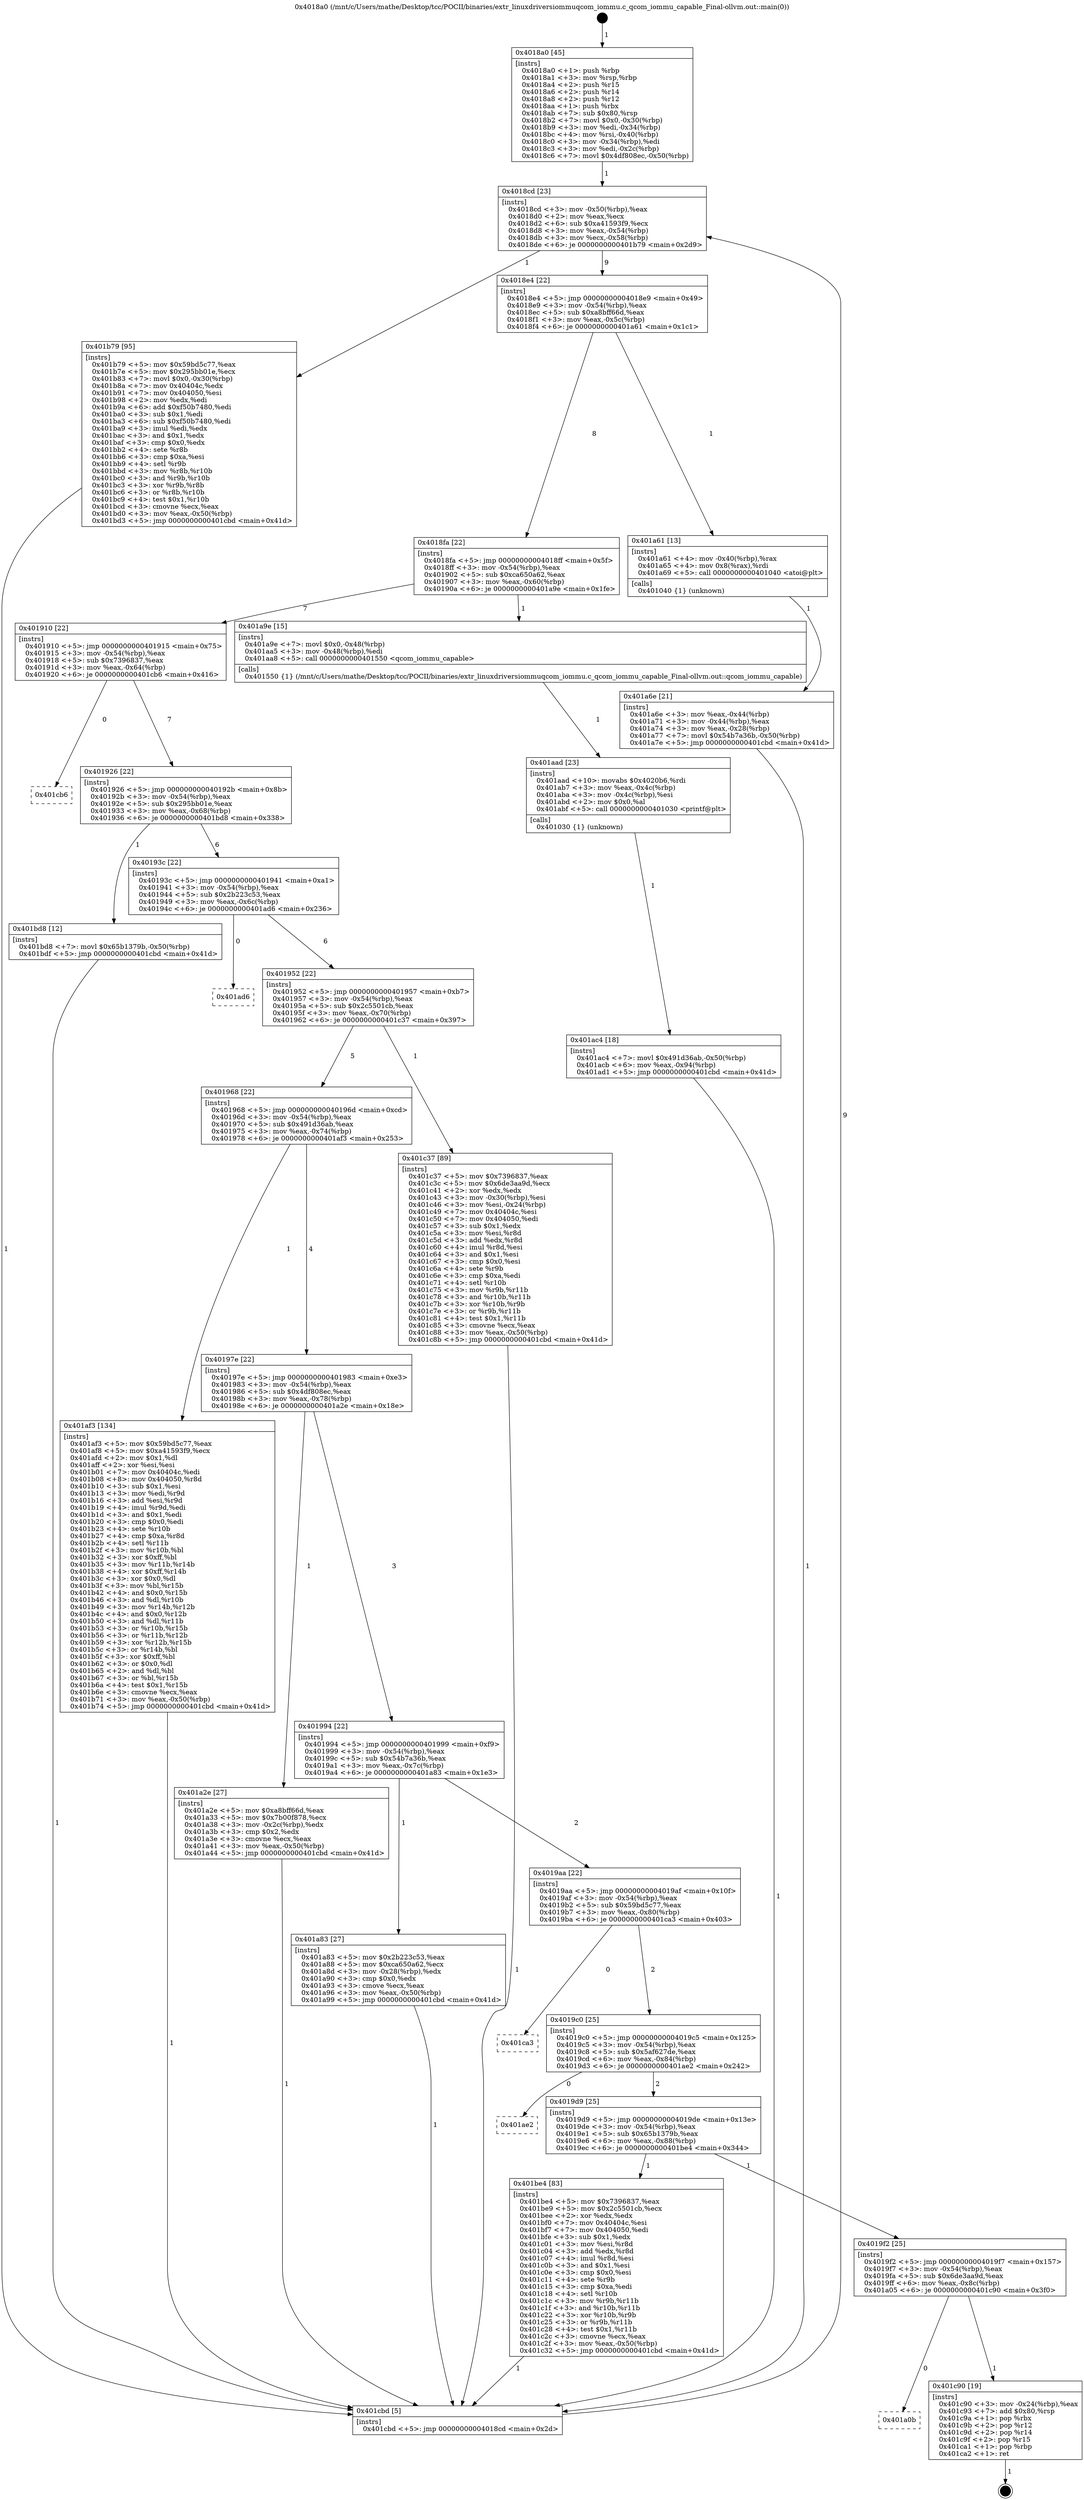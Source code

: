 digraph "0x4018a0" {
  label = "0x4018a0 (/mnt/c/Users/mathe/Desktop/tcc/POCII/binaries/extr_linuxdriversiommuqcom_iommu.c_qcom_iommu_capable_Final-ollvm.out::main(0))"
  labelloc = "t"
  node[shape=record]

  Entry [label="",width=0.3,height=0.3,shape=circle,fillcolor=black,style=filled]
  "0x4018cd" [label="{
     0x4018cd [23]\l
     | [instrs]\l
     &nbsp;&nbsp;0x4018cd \<+3\>: mov -0x50(%rbp),%eax\l
     &nbsp;&nbsp;0x4018d0 \<+2\>: mov %eax,%ecx\l
     &nbsp;&nbsp;0x4018d2 \<+6\>: sub $0xa41593f9,%ecx\l
     &nbsp;&nbsp;0x4018d8 \<+3\>: mov %eax,-0x54(%rbp)\l
     &nbsp;&nbsp;0x4018db \<+3\>: mov %ecx,-0x58(%rbp)\l
     &nbsp;&nbsp;0x4018de \<+6\>: je 0000000000401b79 \<main+0x2d9\>\l
  }"]
  "0x401b79" [label="{
     0x401b79 [95]\l
     | [instrs]\l
     &nbsp;&nbsp;0x401b79 \<+5\>: mov $0x59bd5c77,%eax\l
     &nbsp;&nbsp;0x401b7e \<+5\>: mov $0x295bb01e,%ecx\l
     &nbsp;&nbsp;0x401b83 \<+7\>: movl $0x0,-0x30(%rbp)\l
     &nbsp;&nbsp;0x401b8a \<+7\>: mov 0x40404c,%edx\l
     &nbsp;&nbsp;0x401b91 \<+7\>: mov 0x404050,%esi\l
     &nbsp;&nbsp;0x401b98 \<+2\>: mov %edx,%edi\l
     &nbsp;&nbsp;0x401b9a \<+6\>: add $0xf50b7480,%edi\l
     &nbsp;&nbsp;0x401ba0 \<+3\>: sub $0x1,%edi\l
     &nbsp;&nbsp;0x401ba3 \<+6\>: sub $0xf50b7480,%edi\l
     &nbsp;&nbsp;0x401ba9 \<+3\>: imul %edi,%edx\l
     &nbsp;&nbsp;0x401bac \<+3\>: and $0x1,%edx\l
     &nbsp;&nbsp;0x401baf \<+3\>: cmp $0x0,%edx\l
     &nbsp;&nbsp;0x401bb2 \<+4\>: sete %r8b\l
     &nbsp;&nbsp;0x401bb6 \<+3\>: cmp $0xa,%esi\l
     &nbsp;&nbsp;0x401bb9 \<+4\>: setl %r9b\l
     &nbsp;&nbsp;0x401bbd \<+3\>: mov %r8b,%r10b\l
     &nbsp;&nbsp;0x401bc0 \<+3\>: and %r9b,%r10b\l
     &nbsp;&nbsp;0x401bc3 \<+3\>: xor %r9b,%r8b\l
     &nbsp;&nbsp;0x401bc6 \<+3\>: or %r8b,%r10b\l
     &nbsp;&nbsp;0x401bc9 \<+4\>: test $0x1,%r10b\l
     &nbsp;&nbsp;0x401bcd \<+3\>: cmovne %ecx,%eax\l
     &nbsp;&nbsp;0x401bd0 \<+3\>: mov %eax,-0x50(%rbp)\l
     &nbsp;&nbsp;0x401bd3 \<+5\>: jmp 0000000000401cbd \<main+0x41d\>\l
  }"]
  "0x4018e4" [label="{
     0x4018e4 [22]\l
     | [instrs]\l
     &nbsp;&nbsp;0x4018e4 \<+5\>: jmp 00000000004018e9 \<main+0x49\>\l
     &nbsp;&nbsp;0x4018e9 \<+3\>: mov -0x54(%rbp),%eax\l
     &nbsp;&nbsp;0x4018ec \<+5\>: sub $0xa8bff66d,%eax\l
     &nbsp;&nbsp;0x4018f1 \<+3\>: mov %eax,-0x5c(%rbp)\l
     &nbsp;&nbsp;0x4018f4 \<+6\>: je 0000000000401a61 \<main+0x1c1\>\l
  }"]
  Exit [label="",width=0.3,height=0.3,shape=circle,fillcolor=black,style=filled,peripheries=2]
  "0x401a61" [label="{
     0x401a61 [13]\l
     | [instrs]\l
     &nbsp;&nbsp;0x401a61 \<+4\>: mov -0x40(%rbp),%rax\l
     &nbsp;&nbsp;0x401a65 \<+4\>: mov 0x8(%rax),%rdi\l
     &nbsp;&nbsp;0x401a69 \<+5\>: call 0000000000401040 \<atoi@plt\>\l
     | [calls]\l
     &nbsp;&nbsp;0x401040 \{1\} (unknown)\l
  }"]
  "0x4018fa" [label="{
     0x4018fa [22]\l
     | [instrs]\l
     &nbsp;&nbsp;0x4018fa \<+5\>: jmp 00000000004018ff \<main+0x5f\>\l
     &nbsp;&nbsp;0x4018ff \<+3\>: mov -0x54(%rbp),%eax\l
     &nbsp;&nbsp;0x401902 \<+5\>: sub $0xca650a62,%eax\l
     &nbsp;&nbsp;0x401907 \<+3\>: mov %eax,-0x60(%rbp)\l
     &nbsp;&nbsp;0x40190a \<+6\>: je 0000000000401a9e \<main+0x1fe\>\l
  }"]
  "0x401a0b" [label="{
     0x401a0b\l
  }", style=dashed]
  "0x401a9e" [label="{
     0x401a9e [15]\l
     | [instrs]\l
     &nbsp;&nbsp;0x401a9e \<+7\>: movl $0x0,-0x48(%rbp)\l
     &nbsp;&nbsp;0x401aa5 \<+3\>: mov -0x48(%rbp),%edi\l
     &nbsp;&nbsp;0x401aa8 \<+5\>: call 0000000000401550 \<qcom_iommu_capable\>\l
     | [calls]\l
     &nbsp;&nbsp;0x401550 \{1\} (/mnt/c/Users/mathe/Desktop/tcc/POCII/binaries/extr_linuxdriversiommuqcom_iommu.c_qcom_iommu_capable_Final-ollvm.out::qcom_iommu_capable)\l
  }"]
  "0x401910" [label="{
     0x401910 [22]\l
     | [instrs]\l
     &nbsp;&nbsp;0x401910 \<+5\>: jmp 0000000000401915 \<main+0x75\>\l
     &nbsp;&nbsp;0x401915 \<+3\>: mov -0x54(%rbp),%eax\l
     &nbsp;&nbsp;0x401918 \<+5\>: sub $0x7396837,%eax\l
     &nbsp;&nbsp;0x40191d \<+3\>: mov %eax,-0x64(%rbp)\l
     &nbsp;&nbsp;0x401920 \<+6\>: je 0000000000401cb6 \<main+0x416\>\l
  }"]
  "0x401c90" [label="{
     0x401c90 [19]\l
     | [instrs]\l
     &nbsp;&nbsp;0x401c90 \<+3\>: mov -0x24(%rbp),%eax\l
     &nbsp;&nbsp;0x401c93 \<+7\>: add $0x80,%rsp\l
     &nbsp;&nbsp;0x401c9a \<+1\>: pop %rbx\l
     &nbsp;&nbsp;0x401c9b \<+2\>: pop %r12\l
     &nbsp;&nbsp;0x401c9d \<+2\>: pop %r14\l
     &nbsp;&nbsp;0x401c9f \<+2\>: pop %r15\l
     &nbsp;&nbsp;0x401ca1 \<+1\>: pop %rbp\l
     &nbsp;&nbsp;0x401ca2 \<+1\>: ret\l
  }"]
  "0x401cb6" [label="{
     0x401cb6\l
  }", style=dashed]
  "0x401926" [label="{
     0x401926 [22]\l
     | [instrs]\l
     &nbsp;&nbsp;0x401926 \<+5\>: jmp 000000000040192b \<main+0x8b\>\l
     &nbsp;&nbsp;0x40192b \<+3\>: mov -0x54(%rbp),%eax\l
     &nbsp;&nbsp;0x40192e \<+5\>: sub $0x295bb01e,%eax\l
     &nbsp;&nbsp;0x401933 \<+3\>: mov %eax,-0x68(%rbp)\l
     &nbsp;&nbsp;0x401936 \<+6\>: je 0000000000401bd8 \<main+0x338\>\l
  }"]
  "0x4019f2" [label="{
     0x4019f2 [25]\l
     | [instrs]\l
     &nbsp;&nbsp;0x4019f2 \<+5\>: jmp 00000000004019f7 \<main+0x157\>\l
     &nbsp;&nbsp;0x4019f7 \<+3\>: mov -0x54(%rbp),%eax\l
     &nbsp;&nbsp;0x4019fa \<+5\>: sub $0x6de3aa9d,%eax\l
     &nbsp;&nbsp;0x4019ff \<+6\>: mov %eax,-0x8c(%rbp)\l
     &nbsp;&nbsp;0x401a05 \<+6\>: je 0000000000401c90 \<main+0x3f0\>\l
  }"]
  "0x401bd8" [label="{
     0x401bd8 [12]\l
     | [instrs]\l
     &nbsp;&nbsp;0x401bd8 \<+7\>: movl $0x65b1379b,-0x50(%rbp)\l
     &nbsp;&nbsp;0x401bdf \<+5\>: jmp 0000000000401cbd \<main+0x41d\>\l
  }"]
  "0x40193c" [label="{
     0x40193c [22]\l
     | [instrs]\l
     &nbsp;&nbsp;0x40193c \<+5\>: jmp 0000000000401941 \<main+0xa1\>\l
     &nbsp;&nbsp;0x401941 \<+3\>: mov -0x54(%rbp),%eax\l
     &nbsp;&nbsp;0x401944 \<+5\>: sub $0x2b223c53,%eax\l
     &nbsp;&nbsp;0x401949 \<+3\>: mov %eax,-0x6c(%rbp)\l
     &nbsp;&nbsp;0x40194c \<+6\>: je 0000000000401ad6 \<main+0x236\>\l
  }"]
  "0x401be4" [label="{
     0x401be4 [83]\l
     | [instrs]\l
     &nbsp;&nbsp;0x401be4 \<+5\>: mov $0x7396837,%eax\l
     &nbsp;&nbsp;0x401be9 \<+5\>: mov $0x2c5501cb,%ecx\l
     &nbsp;&nbsp;0x401bee \<+2\>: xor %edx,%edx\l
     &nbsp;&nbsp;0x401bf0 \<+7\>: mov 0x40404c,%esi\l
     &nbsp;&nbsp;0x401bf7 \<+7\>: mov 0x404050,%edi\l
     &nbsp;&nbsp;0x401bfe \<+3\>: sub $0x1,%edx\l
     &nbsp;&nbsp;0x401c01 \<+3\>: mov %esi,%r8d\l
     &nbsp;&nbsp;0x401c04 \<+3\>: add %edx,%r8d\l
     &nbsp;&nbsp;0x401c07 \<+4\>: imul %r8d,%esi\l
     &nbsp;&nbsp;0x401c0b \<+3\>: and $0x1,%esi\l
     &nbsp;&nbsp;0x401c0e \<+3\>: cmp $0x0,%esi\l
     &nbsp;&nbsp;0x401c11 \<+4\>: sete %r9b\l
     &nbsp;&nbsp;0x401c15 \<+3\>: cmp $0xa,%edi\l
     &nbsp;&nbsp;0x401c18 \<+4\>: setl %r10b\l
     &nbsp;&nbsp;0x401c1c \<+3\>: mov %r9b,%r11b\l
     &nbsp;&nbsp;0x401c1f \<+3\>: and %r10b,%r11b\l
     &nbsp;&nbsp;0x401c22 \<+3\>: xor %r10b,%r9b\l
     &nbsp;&nbsp;0x401c25 \<+3\>: or %r9b,%r11b\l
     &nbsp;&nbsp;0x401c28 \<+4\>: test $0x1,%r11b\l
     &nbsp;&nbsp;0x401c2c \<+3\>: cmovne %ecx,%eax\l
     &nbsp;&nbsp;0x401c2f \<+3\>: mov %eax,-0x50(%rbp)\l
     &nbsp;&nbsp;0x401c32 \<+5\>: jmp 0000000000401cbd \<main+0x41d\>\l
  }"]
  "0x401ad6" [label="{
     0x401ad6\l
  }", style=dashed]
  "0x401952" [label="{
     0x401952 [22]\l
     | [instrs]\l
     &nbsp;&nbsp;0x401952 \<+5\>: jmp 0000000000401957 \<main+0xb7\>\l
     &nbsp;&nbsp;0x401957 \<+3\>: mov -0x54(%rbp),%eax\l
     &nbsp;&nbsp;0x40195a \<+5\>: sub $0x2c5501cb,%eax\l
     &nbsp;&nbsp;0x40195f \<+3\>: mov %eax,-0x70(%rbp)\l
     &nbsp;&nbsp;0x401962 \<+6\>: je 0000000000401c37 \<main+0x397\>\l
  }"]
  "0x4019d9" [label="{
     0x4019d9 [25]\l
     | [instrs]\l
     &nbsp;&nbsp;0x4019d9 \<+5\>: jmp 00000000004019de \<main+0x13e\>\l
     &nbsp;&nbsp;0x4019de \<+3\>: mov -0x54(%rbp),%eax\l
     &nbsp;&nbsp;0x4019e1 \<+5\>: sub $0x65b1379b,%eax\l
     &nbsp;&nbsp;0x4019e6 \<+6\>: mov %eax,-0x88(%rbp)\l
     &nbsp;&nbsp;0x4019ec \<+6\>: je 0000000000401be4 \<main+0x344\>\l
  }"]
  "0x401c37" [label="{
     0x401c37 [89]\l
     | [instrs]\l
     &nbsp;&nbsp;0x401c37 \<+5\>: mov $0x7396837,%eax\l
     &nbsp;&nbsp;0x401c3c \<+5\>: mov $0x6de3aa9d,%ecx\l
     &nbsp;&nbsp;0x401c41 \<+2\>: xor %edx,%edx\l
     &nbsp;&nbsp;0x401c43 \<+3\>: mov -0x30(%rbp),%esi\l
     &nbsp;&nbsp;0x401c46 \<+3\>: mov %esi,-0x24(%rbp)\l
     &nbsp;&nbsp;0x401c49 \<+7\>: mov 0x40404c,%esi\l
     &nbsp;&nbsp;0x401c50 \<+7\>: mov 0x404050,%edi\l
     &nbsp;&nbsp;0x401c57 \<+3\>: sub $0x1,%edx\l
     &nbsp;&nbsp;0x401c5a \<+3\>: mov %esi,%r8d\l
     &nbsp;&nbsp;0x401c5d \<+3\>: add %edx,%r8d\l
     &nbsp;&nbsp;0x401c60 \<+4\>: imul %r8d,%esi\l
     &nbsp;&nbsp;0x401c64 \<+3\>: and $0x1,%esi\l
     &nbsp;&nbsp;0x401c67 \<+3\>: cmp $0x0,%esi\l
     &nbsp;&nbsp;0x401c6a \<+4\>: sete %r9b\l
     &nbsp;&nbsp;0x401c6e \<+3\>: cmp $0xa,%edi\l
     &nbsp;&nbsp;0x401c71 \<+4\>: setl %r10b\l
     &nbsp;&nbsp;0x401c75 \<+3\>: mov %r9b,%r11b\l
     &nbsp;&nbsp;0x401c78 \<+3\>: and %r10b,%r11b\l
     &nbsp;&nbsp;0x401c7b \<+3\>: xor %r10b,%r9b\l
     &nbsp;&nbsp;0x401c7e \<+3\>: or %r9b,%r11b\l
     &nbsp;&nbsp;0x401c81 \<+4\>: test $0x1,%r11b\l
     &nbsp;&nbsp;0x401c85 \<+3\>: cmovne %ecx,%eax\l
     &nbsp;&nbsp;0x401c88 \<+3\>: mov %eax,-0x50(%rbp)\l
     &nbsp;&nbsp;0x401c8b \<+5\>: jmp 0000000000401cbd \<main+0x41d\>\l
  }"]
  "0x401968" [label="{
     0x401968 [22]\l
     | [instrs]\l
     &nbsp;&nbsp;0x401968 \<+5\>: jmp 000000000040196d \<main+0xcd\>\l
     &nbsp;&nbsp;0x40196d \<+3\>: mov -0x54(%rbp),%eax\l
     &nbsp;&nbsp;0x401970 \<+5\>: sub $0x491d36ab,%eax\l
     &nbsp;&nbsp;0x401975 \<+3\>: mov %eax,-0x74(%rbp)\l
     &nbsp;&nbsp;0x401978 \<+6\>: je 0000000000401af3 \<main+0x253\>\l
  }"]
  "0x401ae2" [label="{
     0x401ae2\l
  }", style=dashed]
  "0x401af3" [label="{
     0x401af3 [134]\l
     | [instrs]\l
     &nbsp;&nbsp;0x401af3 \<+5\>: mov $0x59bd5c77,%eax\l
     &nbsp;&nbsp;0x401af8 \<+5\>: mov $0xa41593f9,%ecx\l
     &nbsp;&nbsp;0x401afd \<+2\>: mov $0x1,%dl\l
     &nbsp;&nbsp;0x401aff \<+2\>: xor %esi,%esi\l
     &nbsp;&nbsp;0x401b01 \<+7\>: mov 0x40404c,%edi\l
     &nbsp;&nbsp;0x401b08 \<+8\>: mov 0x404050,%r8d\l
     &nbsp;&nbsp;0x401b10 \<+3\>: sub $0x1,%esi\l
     &nbsp;&nbsp;0x401b13 \<+3\>: mov %edi,%r9d\l
     &nbsp;&nbsp;0x401b16 \<+3\>: add %esi,%r9d\l
     &nbsp;&nbsp;0x401b19 \<+4\>: imul %r9d,%edi\l
     &nbsp;&nbsp;0x401b1d \<+3\>: and $0x1,%edi\l
     &nbsp;&nbsp;0x401b20 \<+3\>: cmp $0x0,%edi\l
     &nbsp;&nbsp;0x401b23 \<+4\>: sete %r10b\l
     &nbsp;&nbsp;0x401b27 \<+4\>: cmp $0xa,%r8d\l
     &nbsp;&nbsp;0x401b2b \<+4\>: setl %r11b\l
     &nbsp;&nbsp;0x401b2f \<+3\>: mov %r10b,%bl\l
     &nbsp;&nbsp;0x401b32 \<+3\>: xor $0xff,%bl\l
     &nbsp;&nbsp;0x401b35 \<+3\>: mov %r11b,%r14b\l
     &nbsp;&nbsp;0x401b38 \<+4\>: xor $0xff,%r14b\l
     &nbsp;&nbsp;0x401b3c \<+3\>: xor $0x0,%dl\l
     &nbsp;&nbsp;0x401b3f \<+3\>: mov %bl,%r15b\l
     &nbsp;&nbsp;0x401b42 \<+4\>: and $0x0,%r15b\l
     &nbsp;&nbsp;0x401b46 \<+3\>: and %dl,%r10b\l
     &nbsp;&nbsp;0x401b49 \<+3\>: mov %r14b,%r12b\l
     &nbsp;&nbsp;0x401b4c \<+4\>: and $0x0,%r12b\l
     &nbsp;&nbsp;0x401b50 \<+3\>: and %dl,%r11b\l
     &nbsp;&nbsp;0x401b53 \<+3\>: or %r10b,%r15b\l
     &nbsp;&nbsp;0x401b56 \<+3\>: or %r11b,%r12b\l
     &nbsp;&nbsp;0x401b59 \<+3\>: xor %r12b,%r15b\l
     &nbsp;&nbsp;0x401b5c \<+3\>: or %r14b,%bl\l
     &nbsp;&nbsp;0x401b5f \<+3\>: xor $0xff,%bl\l
     &nbsp;&nbsp;0x401b62 \<+3\>: or $0x0,%dl\l
     &nbsp;&nbsp;0x401b65 \<+2\>: and %dl,%bl\l
     &nbsp;&nbsp;0x401b67 \<+3\>: or %bl,%r15b\l
     &nbsp;&nbsp;0x401b6a \<+4\>: test $0x1,%r15b\l
     &nbsp;&nbsp;0x401b6e \<+3\>: cmovne %ecx,%eax\l
     &nbsp;&nbsp;0x401b71 \<+3\>: mov %eax,-0x50(%rbp)\l
     &nbsp;&nbsp;0x401b74 \<+5\>: jmp 0000000000401cbd \<main+0x41d\>\l
  }"]
  "0x40197e" [label="{
     0x40197e [22]\l
     | [instrs]\l
     &nbsp;&nbsp;0x40197e \<+5\>: jmp 0000000000401983 \<main+0xe3\>\l
     &nbsp;&nbsp;0x401983 \<+3\>: mov -0x54(%rbp),%eax\l
     &nbsp;&nbsp;0x401986 \<+5\>: sub $0x4df808ec,%eax\l
     &nbsp;&nbsp;0x40198b \<+3\>: mov %eax,-0x78(%rbp)\l
     &nbsp;&nbsp;0x40198e \<+6\>: je 0000000000401a2e \<main+0x18e\>\l
  }"]
  "0x4019c0" [label="{
     0x4019c0 [25]\l
     | [instrs]\l
     &nbsp;&nbsp;0x4019c0 \<+5\>: jmp 00000000004019c5 \<main+0x125\>\l
     &nbsp;&nbsp;0x4019c5 \<+3\>: mov -0x54(%rbp),%eax\l
     &nbsp;&nbsp;0x4019c8 \<+5\>: sub $0x5af627de,%eax\l
     &nbsp;&nbsp;0x4019cd \<+6\>: mov %eax,-0x84(%rbp)\l
     &nbsp;&nbsp;0x4019d3 \<+6\>: je 0000000000401ae2 \<main+0x242\>\l
  }"]
  "0x401a2e" [label="{
     0x401a2e [27]\l
     | [instrs]\l
     &nbsp;&nbsp;0x401a2e \<+5\>: mov $0xa8bff66d,%eax\l
     &nbsp;&nbsp;0x401a33 \<+5\>: mov $0x7b00f878,%ecx\l
     &nbsp;&nbsp;0x401a38 \<+3\>: mov -0x2c(%rbp),%edx\l
     &nbsp;&nbsp;0x401a3b \<+3\>: cmp $0x2,%edx\l
     &nbsp;&nbsp;0x401a3e \<+3\>: cmovne %ecx,%eax\l
     &nbsp;&nbsp;0x401a41 \<+3\>: mov %eax,-0x50(%rbp)\l
     &nbsp;&nbsp;0x401a44 \<+5\>: jmp 0000000000401cbd \<main+0x41d\>\l
  }"]
  "0x401994" [label="{
     0x401994 [22]\l
     | [instrs]\l
     &nbsp;&nbsp;0x401994 \<+5\>: jmp 0000000000401999 \<main+0xf9\>\l
     &nbsp;&nbsp;0x401999 \<+3\>: mov -0x54(%rbp),%eax\l
     &nbsp;&nbsp;0x40199c \<+5\>: sub $0x54b7a36b,%eax\l
     &nbsp;&nbsp;0x4019a1 \<+3\>: mov %eax,-0x7c(%rbp)\l
     &nbsp;&nbsp;0x4019a4 \<+6\>: je 0000000000401a83 \<main+0x1e3\>\l
  }"]
  "0x401cbd" [label="{
     0x401cbd [5]\l
     | [instrs]\l
     &nbsp;&nbsp;0x401cbd \<+5\>: jmp 00000000004018cd \<main+0x2d\>\l
  }"]
  "0x4018a0" [label="{
     0x4018a0 [45]\l
     | [instrs]\l
     &nbsp;&nbsp;0x4018a0 \<+1\>: push %rbp\l
     &nbsp;&nbsp;0x4018a1 \<+3\>: mov %rsp,%rbp\l
     &nbsp;&nbsp;0x4018a4 \<+2\>: push %r15\l
     &nbsp;&nbsp;0x4018a6 \<+2\>: push %r14\l
     &nbsp;&nbsp;0x4018a8 \<+2\>: push %r12\l
     &nbsp;&nbsp;0x4018aa \<+1\>: push %rbx\l
     &nbsp;&nbsp;0x4018ab \<+7\>: sub $0x80,%rsp\l
     &nbsp;&nbsp;0x4018b2 \<+7\>: movl $0x0,-0x30(%rbp)\l
     &nbsp;&nbsp;0x4018b9 \<+3\>: mov %edi,-0x34(%rbp)\l
     &nbsp;&nbsp;0x4018bc \<+4\>: mov %rsi,-0x40(%rbp)\l
     &nbsp;&nbsp;0x4018c0 \<+3\>: mov -0x34(%rbp),%edi\l
     &nbsp;&nbsp;0x4018c3 \<+3\>: mov %edi,-0x2c(%rbp)\l
     &nbsp;&nbsp;0x4018c6 \<+7\>: movl $0x4df808ec,-0x50(%rbp)\l
  }"]
  "0x401a6e" [label="{
     0x401a6e [21]\l
     | [instrs]\l
     &nbsp;&nbsp;0x401a6e \<+3\>: mov %eax,-0x44(%rbp)\l
     &nbsp;&nbsp;0x401a71 \<+3\>: mov -0x44(%rbp),%eax\l
     &nbsp;&nbsp;0x401a74 \<+3\>: mov %eax,-0x28(%rbp)\l
     &nbsp;&nbsp;0x401a77 \<+7\>: movl $0x54b7a36b,-0x50(%rbp)\l
     &nbsp;&nbsp;0x401a7e \<+5\>: jmp 0000000000401cbd \<main+0x41d\>\l
  }"]
  "0x401ca3" [label="{
     0x401ca3\l
  }", style=dashed]
  "0x401a83" [label="{
     0x401a83 [27]\l
     | [instrs]\l
     &nbsp;&nbsp;0x401a83 \<+5\>: mov $0x2b223c53,%eax\l
     &nbsp;&nbsp;0x401a88 \<+5\>: mov $0xca650a62,%ecx\l
     &nbsp;&nbsp;0x401a8d \<+3\>: mov -0x28(%rbp),%edx\l
     &nbsp;&nbsp;0x401a90 \<+3\>: cmp $0x0,%edx\l
     &nbsp;&nbsp;0x401a93 \<+3\>: cmove %ecx,%eax\l
     &nbsp;&nbsp;0x401a96 \<+3\>: mov %eax,-0x50(%rbp)\l
     &nbsp;&nbsp;0x401a99 \<+5\>: jmp 0000000000401cbd \<main+0x41d\>\l
  }"]
  "0x4019aa" [label="{
     0x4019aa [22]\l
     | [instrs]\l
     &nbsp;&nbsp;0x4019aa \<+5\>: jmp 00000000004019af \<main+0x10f\>\l
     &nbsp;&nbsp;0x4019af \<+3\>: mov -0x54(%rbp),%eax\l
     &nbsp;&nbsp;0x4019b2 \<+5\>: sub $0x59bd5c77,%eax\l
     &nbsp;&nbsp;0x4019b7 \<+3\>: mov %eax,-0x80(%rbp)\l
     &nbsp;&nbsp;0x4019ba \<+6\>: je 0000000000401ca3 \<main+0x403\>\l
  }"]
  "0x401aad" [label="{
     0x401aad [23]\l
     | [instrs]\l
     &nbsp;&nbsp;0x401aad \<+10\>: movabs $0x4020b6,%rdi\l
     &nbsp;&nbsp;0x401ab7 \<+3\>: mov %eax,-0x4c(%rbp)\l
     &nbsp;&nbsp;0x401aba \<+3\>: mov -0x4c(%rbp),%esi\l
     &nbsp;&nbsp;0x401abd \<+2\>: mov $0x0,%al\l
     &nbsp;&nbsp;0x401abf \<+5\>: call 0000000000401030 \<printf@plt\>\l
     | [calls]\l
     &nbsp;&nbsp;0x401030 \{1\} (unknown)\l
  }"]
  "0x401ac4" [label="{
     0x401ac4 [18]\l
     | [instrs]\l
     &nbsp;&nbsp;0x401ac4 \<+7\>: movl $0x491d36ab,-0x50(%rbp)\l
     &nbsp;&nbsp;0x401acb \<+6\>: mov %eax,-0x94(%rbp)\l
     &nbsp;&nbsp;0x401ad1 \<+5\>: jmp 0000000000401cbd \<main+0x41d\>\l
  }"]
  Entry -> "0x4018a0" [label=" 1"]
  "0x4018cd" -> "0x401b79" [label=" 1"]
  "0x4018cd" -> "0x4018e4" [label=" 9"]
  "0x401c90" -> Exit [label=" 1"]
  "0x4018e4" -> "0x401a61" [label=" 1"]
  "0x4018e4" -> "0x4018fa" [label=" 8"]
  "0x4019f2" -> "0x401a0b" [label=" 0"]
  "0x4018fa" -> "0x401a9e" [label=" 1"]
  "0x4018fa" -> "0x401910" [label=" 7"]
  "0x4019f2" -> "0x401c90" [label=" 1"]
  "0x401910" -> "0x401cb6" [label=" 0"]
  "0x401910" -> "0x401926" [label=" 7"]
  "0x401c37" -> "0x401cbd" [label=" 1"]
  "0x401926" -> "0x401bd8" [label=" 1"]
  "0x401926" -> "0x40193c" [label=" 6"]
  "0x401be4" -> "0x401cbd" [label=" 1"]
  "0x40193c" -> "0x401ad6" [label=" 0"]
  "0x40193c" -> "0x401952" [label=" 6"]
  "0x4019d9" -> "0x4019f2" [label=" 1"]
  "0x401952" -> "0x401c37" [label=" 1"]
  "0x401952" -> "0x401968" [label=" 5"]
  "0x4019d9" -> "0x401be4" [label=" 1"]
  "0x401968" -> "0x401af3" [label=" 1"]
  "0x401968" -> "0x40197e" [label=" 4"]
  "0x4019c0" -> "0x4019d9" [label=" 2"]
  "0x40197e" -> "0x401a2e" [label=" 1"]
  "0x40197e" -> "0x401994" [label=" 3"]
  "0x401a2e" -> "0x401cbd" [label=" 1"]
  "0x4018a0" -> "0x4018cd" [label=" 1"]
  "0x401cbd" -> "0x4018cd" [label=" 9"]
  "0x401a61" -> "0x401a6e" [label=" 1"]
  "0x401a6e" -> "0x401cbd" [label=" 1"]
  "0x4019c0" -> "0x401ae2" [label=" 0"]
  "0x401994" -> "0x401a83" [label=" 1"]
  "0x401994" -> "0x4019aa" [label=" 2"]
  "0x401a83" -> "0x401cbd" [label=" 1"]
  "0x401a9e" -> "0x401aad" [label=" 1"]
  "0x401aad" -> "0x401ac4" [label=" 1"]
  "0x401ac4" -> "0x401cbd" [label=" 1"]
  "0x401af3" -> "0x401cbd" [label=" 1"]
  "0x401b79" -> "0x401cbd" [label=" 1"]
  "0x401bd8" -> "0x401cbd" [label=" 1"]
  "0x4019aa" -> "0x4019c0" [label=" 2"]
  "0x4019aa" -> "0x401ca3" [label=" 0"]
}
